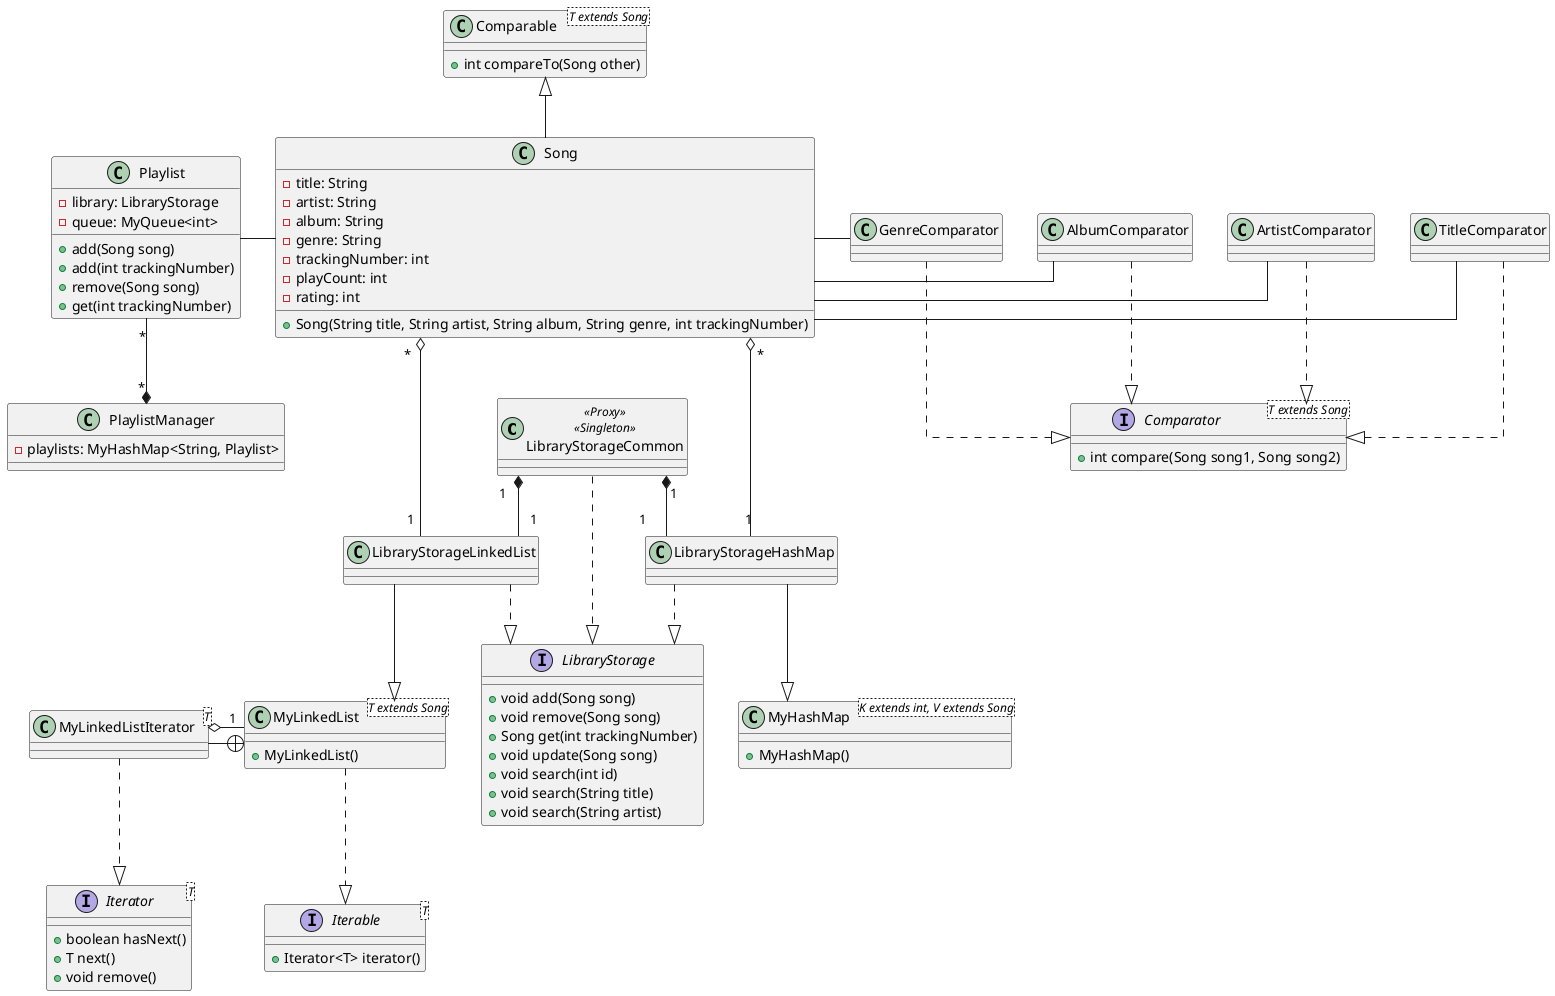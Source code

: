 @startuml
skinparam linetype ortho

'Relationships
LibraryStorageCommon "1" *-- "1" LibraryStorageLinkedList
LibraryStorageCommon "1" *-- "1" LibraryStorageHashMap
LibraryStorageCommon ..|> LibraryStorage

'use MyHashMap
Playlist "*" --* "*" PlaylistManager
Playlist - Song
'LibraryStorage "1" -o Playlist

LibraryStorageHashMap ..|> LibraryStorage
LibraryStorageHashMap --|> MyHashMap
Song "*" o--- "1" LibraryStorageHashMap

LibraryStorageLinkedList ..|> LibraryStorage
LibraryStorageLinkedList --|> MyLinkedList
Song "*" o--- "1" LibraryStorageLinkedList

MyLinkedListIterator o- "1" MyLinkedList
MyLinkedListIterator -+ MyLinkedList
MyLinkedListIterator ..|> Iterator
MyLinkedList ..|> Iterable

Comparable <|-- Song

TitleComparator ..|> Comparator
Song - TitleComparator
ArtistComparator ..|> Comparator
Song - ArtistComparator
AlbumComparator ..|> Comparator
Song - AlbumComparator
GenreComparator ..|> Comparator
Song - GenreComparator


class Comparable<T extends Song> {
    + int compareTo(Song other)
}

interface Comparator<T extends Song> {
    + int compare(Song song1, Song song2)
}

class LibraryStorageCommon <<Proxy>> <<Singleton>>

interface LibraryStorage {
    + void add(Song song)
    + void remove(Song song)
    + Song get(int trackingNumber)
    + void update(Song song)
    + void search(int id)
    + void search(String title)
    + void search(String artist)
}

'Linked list
class LibraryStorageLinkedList

class MyLinkedList<T extends Song> {
    + MyLinkedList()
}

class MyLinkedListIterator<T>

interface Iterable<T> {
    + Iterator<T> iterator()
}

interface Iterator<T> {
    + boolean hasNext()
    + T next()
    + void remove()
}

'Hash map

class LibraryStorageHashMap

class MyHashMap<K extends int, V extends Song> {
    + MyHashMap()
}

'Song

class Song {
    - title: String
    - artist: String
    - album: String
    - genre: String
    - trackingNumber: int
    - playCount: int
    - rating: int
    + Song(String title, String artist, String album, String genre, int trackingNumber)
}

'Playlists

class Playlist {
    - library: LibraryStorage
    - queue: MyQueue<int>
    'check it exists first, then add to queue
    + add(Song song)
    + add(int trackingNumber)
    + remove(Song song)
    + get(int trackingNumber)
}
class PlaylistManager {
    - playlists: MyHashMap<String, Playlist>
}

@enduml
